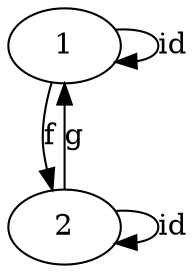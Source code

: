 digraph test {
  1[label = 1];
  2[label = 2];
  1 -> 1[label = "id"];
  1 -> 2[label = "f"];
  2 -> 2[label = "id"];
  2 -> 1[label = "g"];
}
